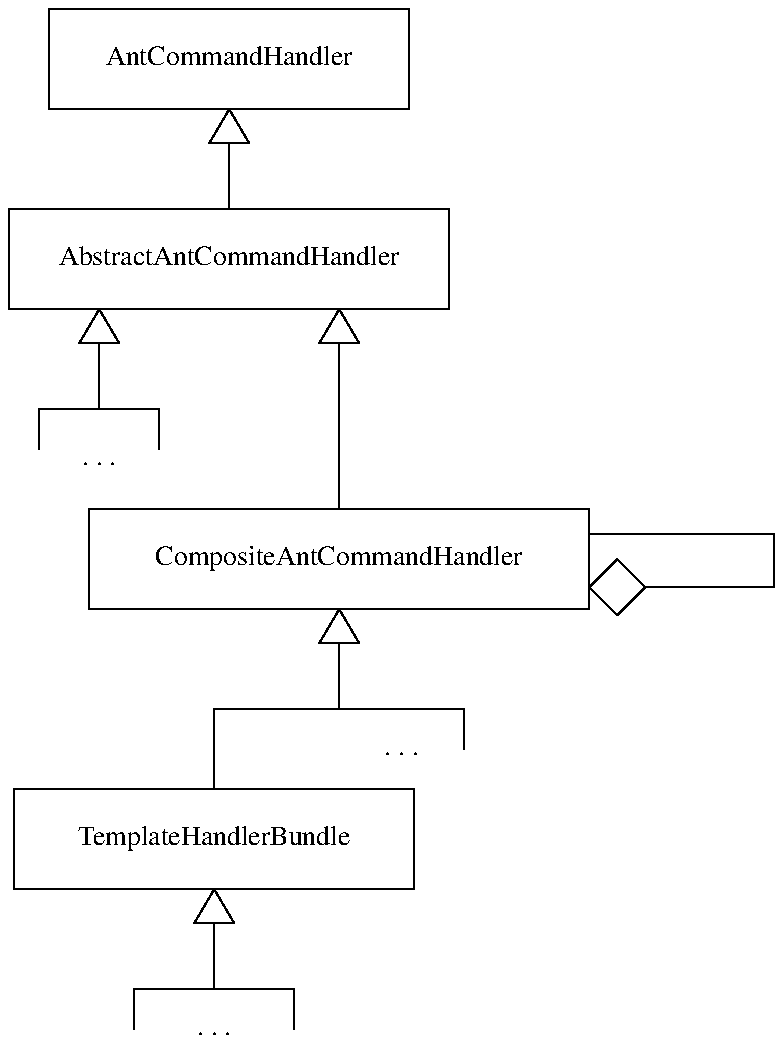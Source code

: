 .PS
define triangle { line from $1 down $2*sqrt(3)*0.5 left $2*0.5 then right $2*0.5; B: line right $2*0.5; line to $1 };
define diamond { [ A: line from $1 down $2*sqrt(2)*0.5 left $2*sqrt(2)*0.5; B: line right $2*sqrt(2)*0.5 down $2*sqrt(2)*0.5; C: line right $2*sqrt(2)*0.5 up $2*sqrt(2)*0.5; D: line to $1 ] };
ANT_COMMAND_HANDLER: box wid 1.8 "AntCommandHandler";
TRI1: triangle( bottom of last box, 0.2 );
ABSTRACT_ANT_COMMAND_HANDLER:
[  box wid 2.2 "AbstractAntCommandHandler"
] with .n at last box.s - (0, 0.5);
move to TRI1.s;
line down TRI1.s.y - ABSTRACT_ANT_COMMAND_HANDLER.n.y;
move to ABSTRACT_ANT_COMMAND_HANDLER.s;
move left from 1/4 of the way between ABSTRACT_ANT_COMMAND_HANDLER.w and ABSTRACT_ANT_COMMAND_HANDLER.e;
move right 0.1;
move down 0.75;
#line down 0.5;
L1: line right 0.3;
line up 0;
INVIS1: [ box invis wid 0 "" ];# with .s at ABSTRACT_ANT_COMMAND_HANDLER.s;
TRI2: triangle( INVIS1.n, 0.2 );
move down 0.5;
INVIS2: [ box invis wid 0 "" ];
line from TRI2.s down TRI2.s.y - INVIS2.n.y;
L2: line right 0.3;
move to L1.w;
line down 0.2;
move to L2.e;
line down 0.2;
move to L2.w;
box invis ". . .";
move to (3/4 of the way between ABSTRACT_ANT_COMMAND_HANDLER.w and ABSTRACT_ANT_COMMAND_HANDLER.e, ABSTRACT_ANT_COMMAND_HANDLER.s);
INVIS3: [ box invis wid 0 "" ];
TRI3: triangle( INVIS3.n, 0.2 );
move down 1;
INVIS4: [ box invis wid 0 "" ];
L3: line from TRI3.s down TRI3.s.y - INVIS4.n.y;
COMPOSITE: box wid 2.5 "CompositeAntCommandHandler";
#move to (COMPOSITE.e.x + 0.1*sqrt(2), 1/4 of the way between COMPOSITE.se and COMPOSITE.ne);
INVIS5: [ box invis wid 0 "" ] at (COMPOSITE.e.x + 0.1*sqrt(2), COMPOSITE.n.y);#;
DIAMOND: diamond( INVIS5.ne, 0.2 );
move to DIAMOND.D.e;
L4: line right (0.5 + 0.1*sqrt(2));
L5: line right 0.5 + 0.3*sqrt(2) at (COMPOSITE.e.x, COMPOSITE.n.y - (COMPOSITE.n.y - COMPOSITE.s.y)*0.25);
move to L4.e;
line up (L5.e.y - L4.e.y);

move to (COMPOSITE.s.x, COMPOSITE.s.y - 0.1*sqrt(3));
move down 0.5 - 0.1*sqrt(3);
INVIS6: [ box invis wid 0 "" ];
TRI4: triangle( COMPOSITE.s, 0.2 );
line from TRI4.s down TRI4.s.y - INVIS6.n.y;
L7: line right (COMPOSITE.wid / 4);
line down 0.2;
move to L7.e;
line down 0.2;
box invis ". . ." at ( L7.w.x + COMPOSITE.wid / 8, L7.s.y - 0.2);

move to L7.w;
line left (COMPOSITE.wid / 4);
line down 0.4;

TEMPLATE_HANDLER_BUNDLE: box wid 2.0 "TemplateHandlerBundle";
move to (TEMPLATE_HANDLER_BUNDLE.s.x, TEMPLATE_HANDLER_BUNDLE.s.y - 0.1*sqrt(3));
move down 0.5 - 0.1*sqrt(3);
INVIS7: [ box invis wid 0 "" ];
TRI8: triangle( TEMPLATE_HANDLER_BUNDLE.s, 0.2 );
line from TRI8.s down TRI8.s.y - INVIS7.n.y;
L8: line right 0.4;
line down 0.2;
move to L8.w;
line left 0.4;
line down 0.2;
box invis ". . ." at ( L8.w.x, L8.s.y - 0.2);


.PE
